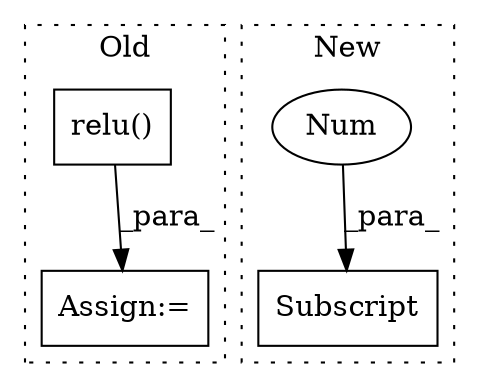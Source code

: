 digraph G {
subgraph cluster0 {
1 [label="relu()" a="75" s="4315,4326" l="10,1" shape="box"];
4 [label="Assign:=" a="68" s="4777" l="3" shape="box"];
label = "Old";
style="dotted";
}
subgraph cluster1 {
2 [label="Subscript" a="63" s="6103,0" l="4,0" shape="box"];
3 [label="Num" a="76" s="6105" l="1" shape="ellipse"];
label = "New";
style="dotted";
}
1 -> 4 [label="_para_"];
3 -> 2 [label="_para_"];
}